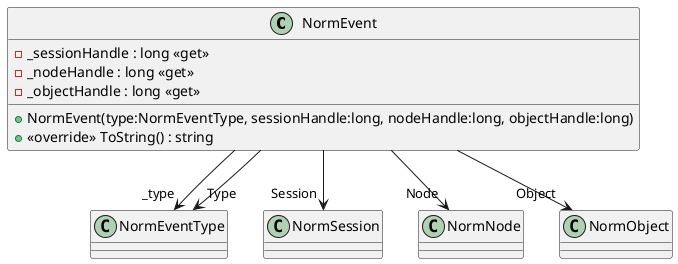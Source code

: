 @startuml
class NormEvent {
    - _sessionHandle : long <<get>>
    - _nodeHandle : long <<get>>
    - _objectHandle : long <<get>>
    + NormEvent(type:NormEventType, sessionHandle:long, nodeHandle:long, objectHandle:long)
    + <<override>> ToString() : string
}
NormEvent --> "_type" NormEventType
NormEvent --> "Type" NormEventType
NormEvent --> "Session" NormSession
NormEvent --> "Node" NormNode
NormEvent --> "Object" NormObject
@enduml
